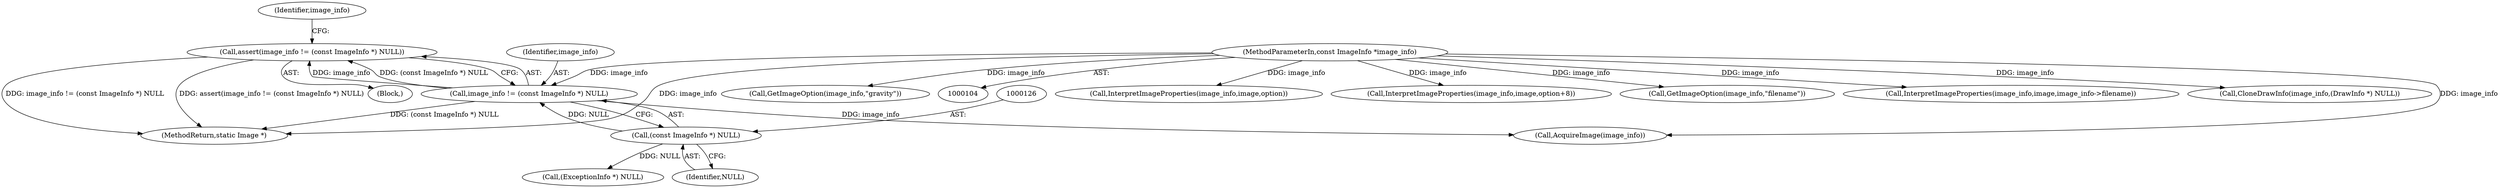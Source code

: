 digraph "0_ImageMagick_aeff00de228bc5a158c2a975ab47845d8a1db456@API" {
"1000122" [label="(Call,assert(image_info != (const ImageInfo *) NULL))"];
"1000123" [label="(Call,image_info != (const ImageInfo *) NULL)"];
"1000105" [label="(MethodParameterIn,const ImageInfo *image_info)"];
"1000125" [label="(Call,(const ImageInfo *) NULL)"];
"1000208" [label="(Call,InterpretImageProperties(image_info,image,option))"];
"1000199" [label="(Call,InterpretImageProperties(image_info,image,option+8))"];
"1000152" [label="(Call,(ExceptionInfo *) NULL)"];
"1000172" [label="(Call,GetImageOption(image_info,\"filename\"))"];
"1000183" [label="(Call,InterpretImageProperties(image_info,image,image_info->filename))"];
"1000127" [label="(Identifier,NULL)"];
"1000105" [label="(MethodParameterIn,const ImageInfo *image_info)"];
"1000131" [label="(Identifier,image_info)"];
"1000107" [label="(Block,)"];
"1000125" [label="(Call,(const ImageInfo *) NULL)"];
"1001003" [label="(MethodReturn,static Image *)"];
"1000123" [label="(Call,image_info != (const ImageInfo *) NULL)"];
"1000124" [label="(Identifier,image_info)"];
"1000230" [label="(Call,CloneDrawInfo(image_info,(DrawInfo *) NULL))"];
"1000163" [label="(Call,AcquireImage(image_info))"];
"1000245" [label="(Call,GetImageOption(image_info,\"gravity\"))"];
"1000122" [label="(Call,assert(image_info != (const ImageInfo *) NULL))"];
"1000122" -> "1000107"  [label="AST: "];
"1000122" -> "1000123"  [label="CFG: "];
"1000123" -> "1000122"  [label="AST: "];
"1000131" -> "1000122"  [label="CFG: "];
"1000122" -> "1001003"  [label="DDG: image_info != (const ImageInfo *) NULL"];
"1000122" -> "1001003"  [label="DDG: assert(image_info != (const ImageInfo *) NULL)"];
"1000123" -> "1000122"  [label="DDG: image_info"];
"1000123" -> "1000122"  [label="DDG: (const ImageInfo *) NULL"];
"1000123" -> "1000125"  [label="CFG: "];
"1000124" -> "1000123"  [label="AST: "];
"1000125" -> "1000123"  [label="AST: "];
"1000123" -> "1001003"  [label="DDG: (const ImageInfo *) NULL"];
"1000105" -> "1000123"  [label="DDG: image_info"];
"1000125" -> "1000123"  [label="DDG: NULL"];
"1000123" -> "1000163"  [label="DDG: image_info"];
"1000105" -> "1000104"  [label="AST: "];
"1000105" -> "1001003"  [label="DDG: image_info"];
"1000105" -> "1000163"  [label="DDG: image_info"];
"1000105" -> "1000172"  [label="DDG: image_info"];
"1000105" -> "1000183"  [label="DDG: image_info"];
"1000105" -> "1000199"  [label="DDG: image_info"];
"1000105" -> "1000208"  [label="DDG: image_info"];
"1000105" -> "1000230"  [label="DDG: image_info"];
"1000105" -> "1000245"  [label="DDG: image_info"];
"1000125" -> "1000127"  [label="CFG: "];
"1000126" -> "1000125"  [label="AST: "];
"1000127" -> "1000125"  [label="AST: "];
"1000125" -> "1000152"  [label="DDG: NULL"];
}
